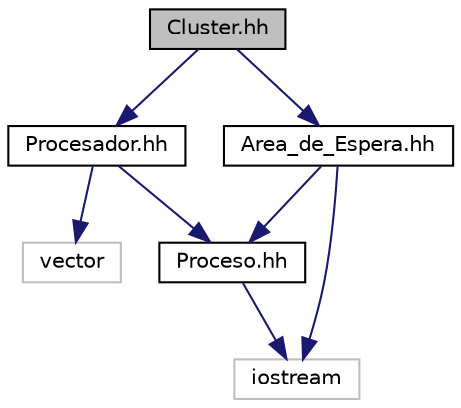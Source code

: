 digraph "Cluster.hh"
{
 // LATEX_PDF_SIZE
  edge [fontname="Helvetica",fontsize="10",labelfontname="Helvetica",labelfontsize="10"];
  node [fontname="Helvetica",fontsize="10",shape=record];
  Node1 [label="Cluster.hh",height=0.2,width=0.4,color="black", fillcolor="grey75", style="filled", fontcolor="black",tooltip="Especificación de la clase Cluster."];
  Node1 -> Node2 [color="midnightblue",fontsize="10",style="solid",fontname="Helvetica"];
  Node2 [label="Procesador.hh",height=0.2,width=0.4,color="black", fillcolor="white", style="filled",URL="$Procesador_8hh.html",tooltip="Especificación de la clase Procesador."];
  Node2 -> Node3 [color="midnightblue",fontsize="10",style="solid",fontname="Helvetica"];
  Node3 [label="Proceso.hh",height=0.2,width=0.4,color="black", fillcolor="white", style="filled",URL="$Proceso_8hh.html",tooltip=" "];
  Node3 -> Node4 [color="midnightblue",fontsize="10",style="solid",fontname="Helvetica"];
  Node4 [label="iostream",height=0.2,width=0.4,color="grey75", fillcolor="white", style="filled",tooltip=" "];
  Node2 -> Node5 [color="midnightblue",fontsize="10",style="solid",fontname="Helvetica"];
  Node5 [label="vector",height=0.2,width=0.4,color="grey75", fillcolor="white", style="filled",tooltip=" "];
  Node1 -> Node6 [color="midnightblue",fontsize="10",style="solid",fontname="Helvetica"];
  Node6 [label="Area_de_Espera.hh",height=0.2,width=0.4,color="black", fillcolor="white", style="filled",URL="$Area__de__Espera_8hh.html",tooltip="Especificación de la clase Area de Espera."];
  Node6 -> Node4 [color="midnightblue",fontsize="10",style="solid",fontname="Helvetica"];
  Node6 -> Node3 [color="midnightblue",fontsize="10",style="solid",fontname="Helvetica"];
}
